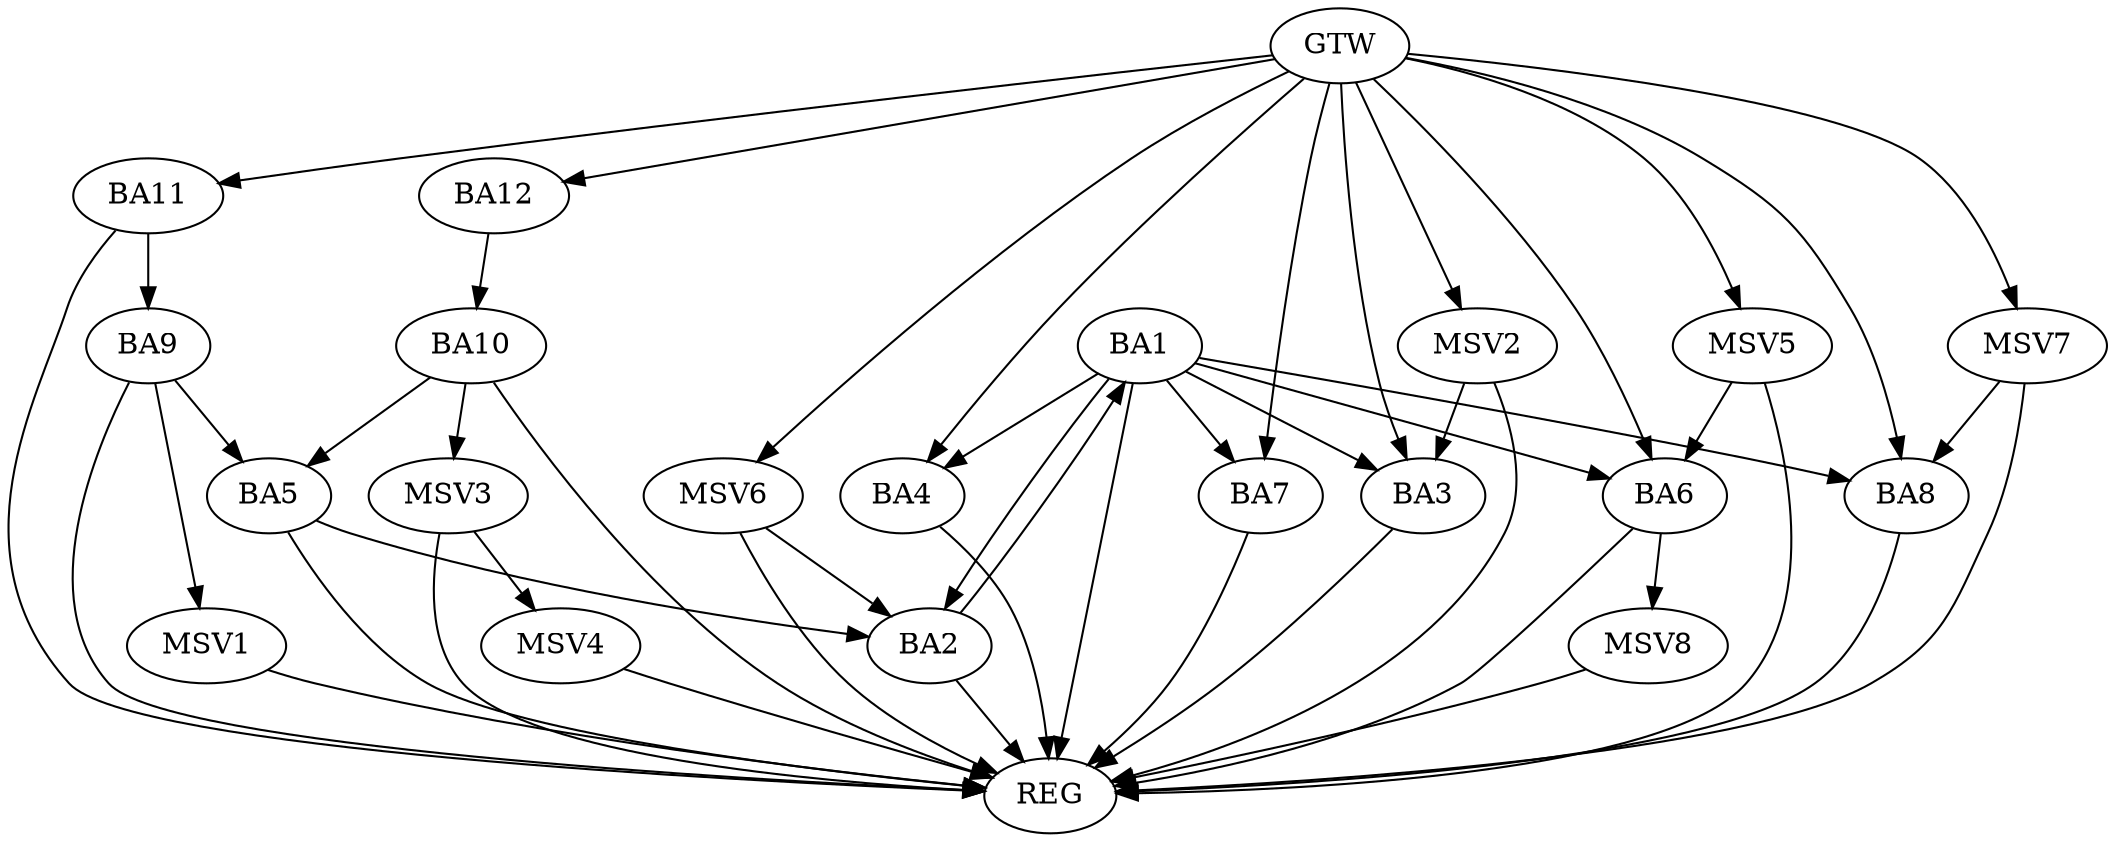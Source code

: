 strict digraph G {
  BA1 [ label="BA1" ];
  BA2 [ label="BA2" ];
  BA3 [ label="BA3" ];
  BA4 [ label="BA4" ];
  BA5 [ label="BA5" ];
  BA6 [ label="BA6" ];
  BA7 [ label="BA7" ];
  BA8 [ label="BA8" ];
  BA9 [ label="BA9" ];
  BA10 [ label="BA10" ];
  BA11 [ label="BA11" ];
  BA12 [ label="BA12" ];
  GTW [ label="GTW" ];
  REG [ label="REG" ];
  MSV1 [ label="MSV1" ];
  MSV2 [ label="MSV2" ];
  MSV3 [ label="MSV3" ];
  MSV4 [ label="MSV4" ];
  MSV5 [ label="MSV5" ];
  MSV6 [ label="MSV6" ];
  MSV7 [ label="MSV7" ];
  MSV8 [ label="MSV8" ];
  BA1 -> BA2;
  BA2 -> BA1;
  BA5 -> BA2;
  BA9 -> BA5;
  BA10 -> BA5;
  BA11 -> BA9;
  BA12 -> BA10;
  GTW -> BA3;
  GTW -> BA4;
  GTW -> BA6;
  GTW -> BA7;
  GTW -> BA8;
  GTW -> BA11;
  GTW -> BA12;
  BA1 -> REG;
  BA2 -> REG;
  BA3 -> REG;
  BA4 -> REG;
  BA5 -> REG;
  BA6 -> REG;
  BA7 -> REG;
  BA8 -> REG;
  BA9 -> REG;
  BA10 -> REG;
  BA11 -> REG;
  BA1 -> BA6;
  BA1 -> BA8;
  BA1 -> BA4;
  BA1 -> BA7;
  BA1 -> BA3;
  BA9 -> MSV1;
  MSV1 -> REG;
  MSV2 -> BA3;
  GTW -> MSV2;
  MSV2 -> REG;
  BA10 -> MSV3;
  MSV3 -> REG;
  MSV3 -> MSV4;
  MSV4 -> REG;
  MSV5 -> BA6;
  GTW -> MSV5;
  MSV5 -> REG;
  MSV6 -> BA2;
  GTW -> MSV6;
  MSV6 -> REG;
  MSV7 -> BA8;
  GTW -> MSV7;
  MSV7 -> REG;
  BA6 -> MSV8;
  MSV8 -> REG;
}
